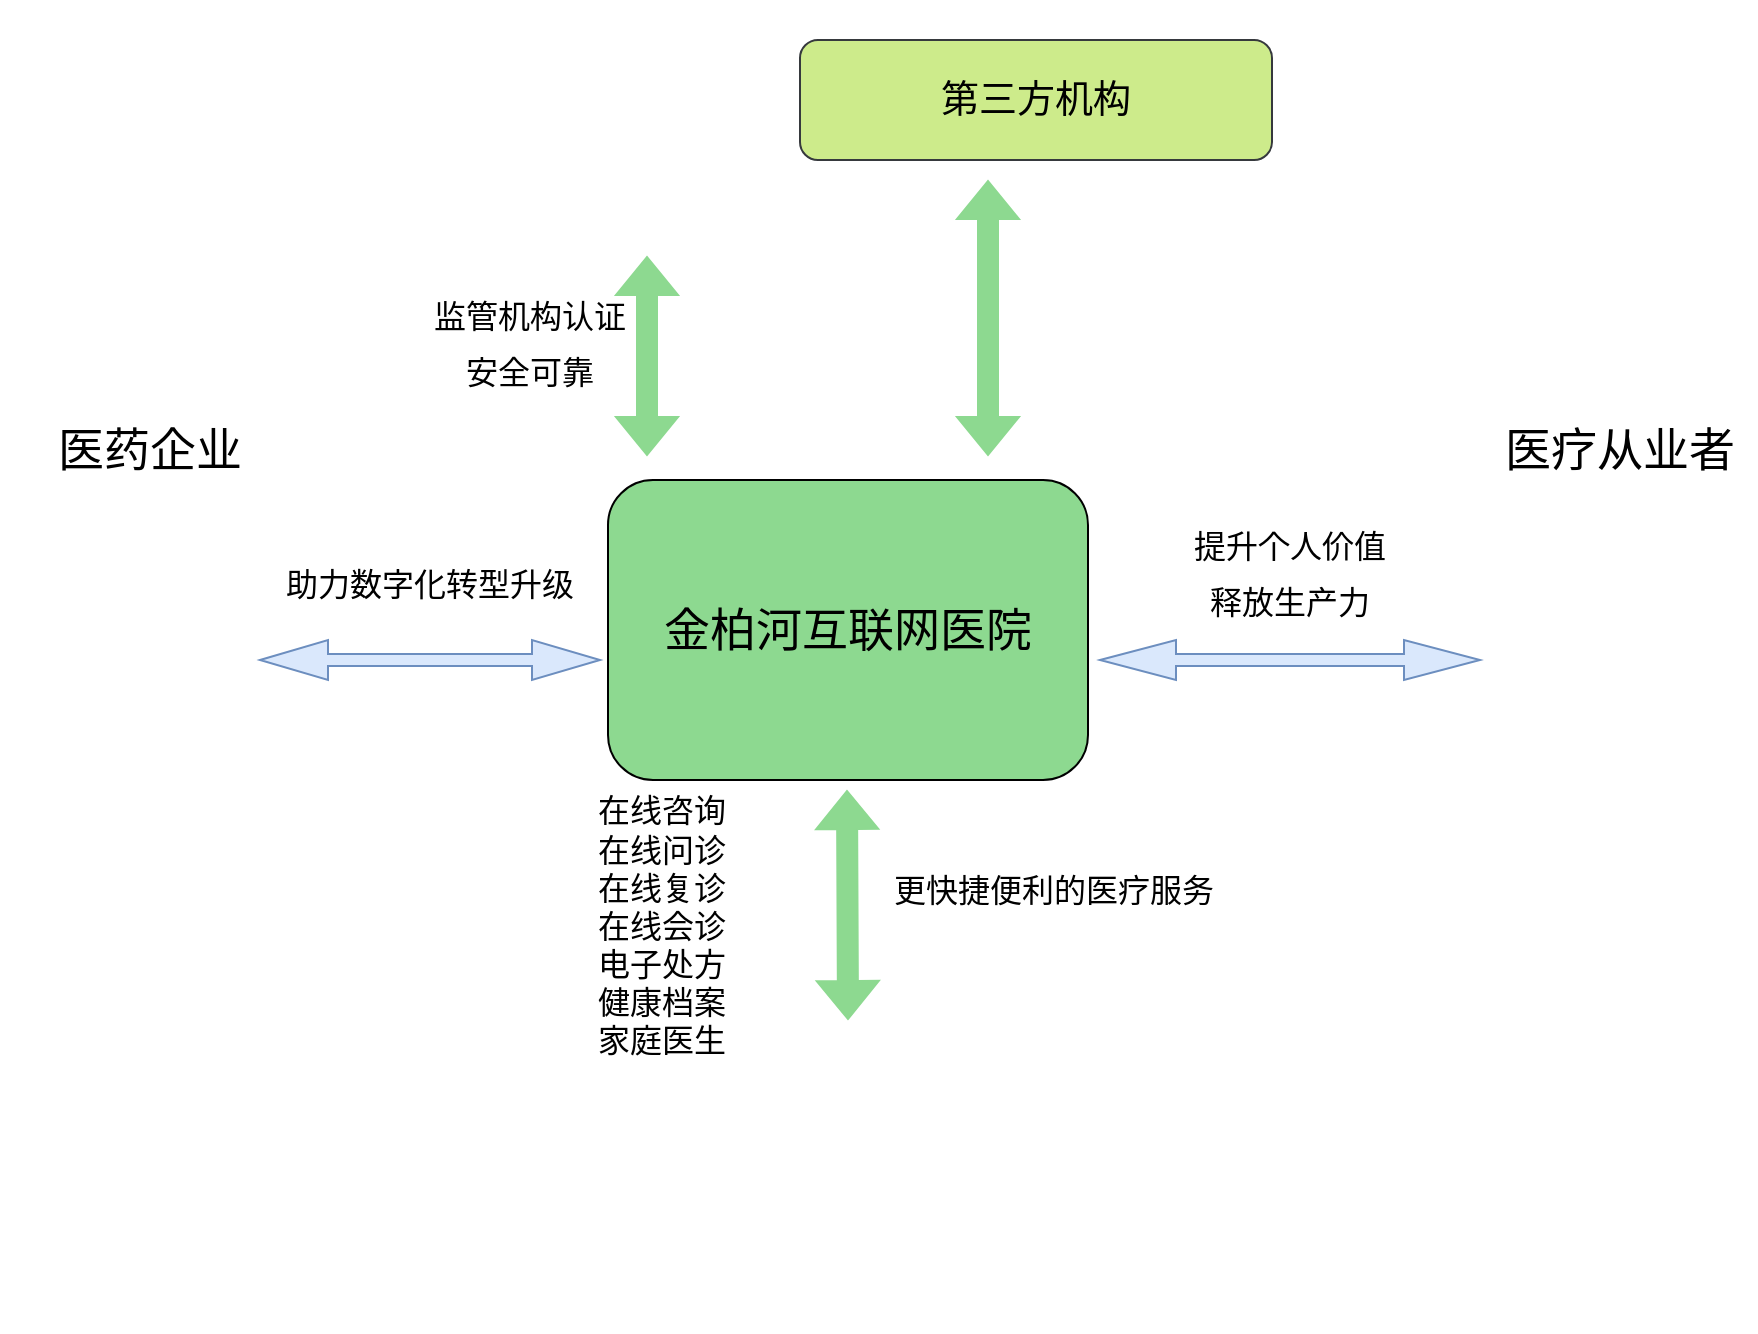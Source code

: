 <mxfile version="20.1.3" type="github">
  <diagram id="897C7ZxnjxDklEcfM_nH" name="第 1 页">
    <mxGraphModel dx="1422" dy="762" grid="1" gridSize="10" guides="1" tooltips="1" connect="1" arrows="1" fold="1" page="1" pageScale="1" pageWidth="827" pageHeight="1169" math="0" shadow="0">
      <root>
        <mxCell id="0" />
        <mxCell id="1" parent="0" />
        <mxCell id="AHRhEWRI0PKgLRRRAJqj-6" value="金柏河互联网医院" style="rounded=1;whiteSpace=wrap;html=1;fontSize=23;fillColor=#8DD990;" vertex="1" parent="1">
          <mxGeometry x="414" y="270" width="240" height="150" as="geometry" />
        </mxCell>
        <mxCell id="AHRhEWRI0PKgLRRRAJqj-8" value="" style="shape=image;html=1;verticalAlign=top;verticalLabelPosition=bottom;labelBackgroundColor=#ffffff;imageAspect=0;aspect=fixed;image=https://cdn3.iconfinder.com/data/icons/clinical-3/96/medicine_1-128.png;fontSize=23;fillColor=#8DD990;" vertex="1" parent="1">
          <mxGeometry x="110" y="281" width="128" height="128" as="geometry" />
        </mxCell>
        <mxCell id="AHRhEWRI0PKgLRRRAJqj-11" value="医药企业" style="text;html=1;strokeColor=none;fillColor=none;align=center;verticalAlign=middle;whiteSpace=wrap;rounded=0;fontSize=23;" vertex="1" parent="1">
          <mxGeometry x="132" y="240" width="106" height="30" as="geometry" />
        </mxCell>
        <mxCell id="AHRhEWRI0PKgLRRRAJqj-14" value="&lt;font style=&quot;font-size: 16px;&quot;&gt;助力数字化转型升级&lt;/font&gt;" style="text;html=1;strokeColor=none;fillColor=none;align=center;verticalAlign=middle;whiteSpace=wrap;rounded=0;fontSize=23;" vertex="1" parent="1">
          <mxGeometry x="210" y="300" width="230" height="40" as="geometry" />
        </mxCell>
        <mxCell id="AHRhEWRI0PKgLRRRAJqj-16" value="" style="shape=image;html=1;verticalAlign=top;verticalLabelPosition=bottom;labelBackgroundColor=#ffffff;imageAspect=0;aspect=fixed;image=https://cdn2.iconfinder.com/data/icons/coronavirus-innovicons-color/128/call-doctor-coronavirus-smartphone-128.png;fontSize=16;fillColor=#8DD990;" vertex="1" parent="1">
          <mxGeometry x="860" y="281" width="128" height="128" as="geometry" />
        </mxCell>
        <mxCell id="AHRhEWRI0PKgLRRRAJqj-18" value="&lt;span style=&quot;font-size: 16px;&quot;&gt;提升个人价值&lt;br&gt;&lt;/span&gt;&lt;font style=&quot;font-size: 16px;&quot;&gt;释放生产力&lt;/font&gt;" style="text;html=1;strokeColor=none;fillColor=none;align=center;verticalAlign=middle;whiteSpace=wrap;rounded=0;fontSize=23;" vertex="1" parent="1">
          <mxGeometry x="655" y="290" width="200" height="50" as="geometry" />
        </mxCell>
        <mxCell id="AHRhEWRI0PKgLRRRAJqj-21" value="" style="shape=doubleArrow;whiteSpace=wrap;html=1;fontSize=16;fillColor=#dae8fc;strokeColor=#6c8ebf;" vertex="1" parent="1">
          <mxGeometry x="240" y="350" width="170" height="20" as="geometry" />
        </mxCell>
        <mxCell id="AHRhEWRI0PKgLRRRAJqj-22" value="" style="shape=doubleArrow;whiteSpace=wrap;html=1;fontSize=16;fillColor=#dae8fc;strokeColor=#6c8ebf;" vertex="1" parent="1">
          <mxGeometry x="660" y="350" width="190" height="20" as="geometry" />
        </mxCell>
        <mxCell id="AHRhEWRI0PKgLRRRAJqj-24" value="" style="shape=image;html=1;verticalAlign=top;verticalLabelPosition=bottom;labelBackgroundColor=#ffffff;imageAspect=0;aspect=fixed;image=https://cdn2.iconfinder.com/data/icons/cornavirus-covid-19/64/_bed_rest_sleep_sick_patient_bed_rest-128.png;fontSize=16;fillColor=#8DD990;" vertex="1" parent="1">
          <mxGeometry x="456" y="540" width="156" height="156" as="geometry" />
        </mxCell>
        <mxCell id="AHRhEWRI0PKgLRRRAJqj-26" value="更快捷便利的医疗服务" style="text;html=1;strokeColor=none;fillColor=none;align=center;verticalAlign=middle;whiteSpace=wrap;rounded=0;fontSize=16;" vertex="1" parent="1">
          <mxGeometry x="552" y="460" width="170" height="30" as="geometry" />
        </mxCell>
        <mxCell id="AHRhEWRI0PKgLRRRAJqj-27" value="在线咨询&lt;br&gt;在线问诊&lt;br&gt;在线复诊&lt;br&gt;在线会诊&lt;br&gt;电子处方&lt;br&gt;健康档案&lt;br&gt;家庭医生" style="text;html=1;strokeColor=none;fillColor=none;align=center;verticalAlign=middle;whiteSpace=wrap;rounded=0;fontSize=16;" vertex="1" parent="1">
          <mxGeometry x="366" y="420" width="150" height="145" as="geometry" />
        </mxCell>
        <mxCell id="AHRhEWRI0PKgLRRRAJqj-28" value="医疗从业者" style="text;html=1;strokeColor=none;fillColor=none;align=center;verticalAlign=middle;whiteSpace=wrap;rounded=0;fontSize=23;" vertex="1" parent="1">
          <mxGeometry x="860" y="240" width="120" height="30" as="geometry" />
        </mxCell>
        <mxCell id="AHRhEWRI0PKgLRRRAJqj-29" value="&lt;font style=&quot;font-size: 19px;&quot;&gt;第三方机构&lt;/font&gt;" style="rounded=1;whiteSpace=wrap;html=1;fontSize=16;fillColor=#cdeb8b;strokeColor=#36393d;" vertex="1" parent="1">
          <mxGeometry x="510" y="50" width="236" height="60" as="geometry" />
        </mxCell>
        <mxCell id="AHRhEWRI0PKgLRRRAJqj-30" value="" style="shape=image;html=1;verticalAlign=top;verticalLabelPosition=bottom;labelBackgroundColor=#ffffff;imageAspect=0;aspect=fixed;image=https://cdn1.iconfinder.com/data/icons/covid-19-74/32/immune_shield_covid-19-128.png;fontSize=19;fillColor=#8DD990;" vertex="1" parent="1">
          <mxGeometry x="370" y="30" width="128" height="128" as="geometry" />
        </mxCell>
        <mxCell id="AHRhEWRI0PKgLRRRAJqj-34" value="" style="shape=flexArrow;endArrow=classic;startArrow=classic;html=1;rounded=0;fontSize=19;strokeColor=#8DD990;fillColor=#8DD990;" edge="1" parent="1">
          <mxGeometry width="100" height="100" relative="1" as="geometry">
            <mxPoint x="433.5" y="258" as="sourcePoint" />
            <mxPoint x="433.5" y="158" as="targetPoint" />
          </mxGeometry>
        </mxCell>
        <mxCell id="AHRhEWRI0PKgLRRRAJqj-35" value="" style="shape=flexArrow;endArrow=classic;startArrow=classic;html=1;rounded=0;fontSize=19;fillColor=#8DD990;strokeColor=#8DD990;" edge="1" parent="1">
          <mxGeometry width="100" height="100" relative="1" as="geometry">
            <mxPoint x="604" y="258" as="sourcePoint" />
            <mxPoint x="604" y="120" as="targetPoint" />
          </mxGeometry>
        </mxCell>
        <mxCell id="AHRhEWRI0PKgLRRRAJqj-36" value="&lt;span style=&quot;font-size: 16px;&quot;&gt;监管机构认证&lt;br&gt;安全可靠&lt;br&gt;&lt;/span&gt;" style="text;html=1;strokeColor=none;fillColor=none;align=center;verticalAlign=middle;whiteSpace=wrap;rounded=0;fontSize=23;" vertex="1" parent="1">
          <mxGeometry x="260" y="180" width="230" height="40" as="geometry" />
        </mxCell>
        <mxCell id="AHRhEWRI0PKgLRRRAJqj-37" value="" style="shape=flexArrow;endArrow=classic;startArrow=classic;html=1;rounded=0;fontSize=19;strokeColor=#8DD990;fillColor=#8DD990;exitX=0.5;exitY=0;exitDx=0;exitDy=0;" edge="1" parent="1" source="AHRhEWRI0PKgLRRRAJqj-24">
          <mxGeometry width="100" height="100" relative="1" as="geometry">
            <mxPoint x="533.5" y="525" as="sourcePoint" />
            <mxPoint x="533.5" y="425" as="targetPoint" />
          </mxGeometry>
        </mxCell>
      </root>
    </mxGraphModel>
  </diagram>
</mxfile>
